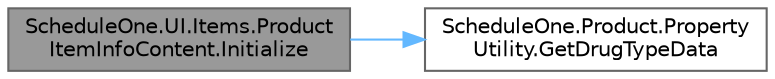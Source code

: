 digraph "ScheduleOne.UI.Items.ProductItemInfoContent.Initialize"
{
 // LATEX_PDF_SIZE
  bgcolor="transparent";
  edge [fontname=Helvetica,fontsize=10,labelfontname=Helvetica,labelfontsize=10];
  node [fontname=Helvetica,fontsize=10,shape=box,height=0.2,width=0.4];
  rankdir="LR";
  Node1 [id="Node000001",label="ScheduleOne.UI.Items.Product\lItemInfoContent.Initialize",height=0.2,width=0.4,color="gray40", fillcolor="grey60", style="filled", fontcolor="black",tooltip=" "];
  Node1 -> Node2 [id="edge1_Node000001_Node000002",color="steelblue1",style="solid",tooltip=" "];
  Node2 [id="Node000002",label="ScheduleOne.Product.Property\lUtility.GetDrugTypeData",height=0.2,width=0.4,color="grey40", fillcolor="white", style="filled",URL="$class_schedule_one_1_1_product_1_1_property_utility.html#a464b3478840d4c428da24f5fc480125c",tooltip=" "];
}
